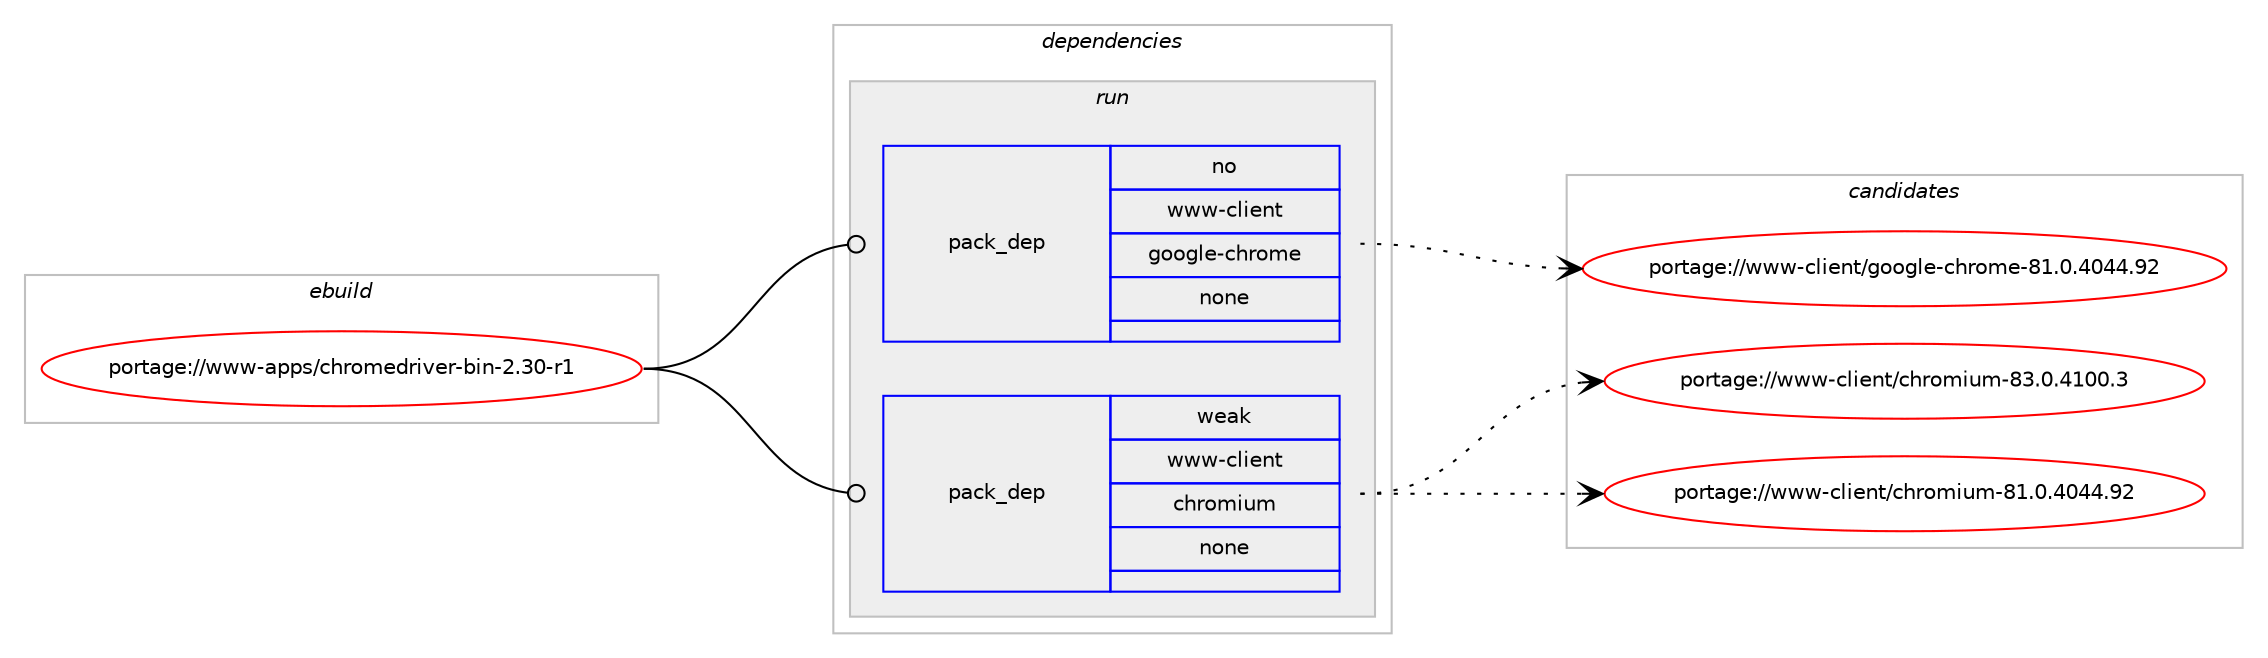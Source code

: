 digraph prolog {

# *************
# Graph options
# *************

newrank=true;
concentrate=true;
compound=true;
graph [rankdir=LR,fontname=Helvetica,fontsize=10,ranksep=1.5];#, ranksep=2.5, nodesep=0.2];
edge  [arrowhead=vee];
node  [fontname=Helvetica,fontsize=10];

# **********
# The ebuild
# **********

subgraph cluster_leftcol {
color=gray;
rank=same;
label=<<i>ebuild</i>>;
id [label="portage://www-apps/chromedriver-bin-2.30-r1", color=red, width=4, href="../www-apps/chromedriver-bin-2.30-r1.svg"];
}

# ****************
# The dependencies
# ****************

subgraph cluster_midcol {
color=gray;
label=<<i>dependencies</i>>;
subgraph cluster_compile {
fillcolor="#eeeeee";
style=filled;
label=<<i>compile</i>>;
}
subgraph cluster_compileandrun {
fillcolor="#eeeeee";
style=filled;
label=<<i>compile and run</i>>;
}
subgraph cluster_run {
fillcolor="#eeeeee";
style=filled;
label=<<i>run</i>>;
subgraph pack1978 {
dependency2250 [label=<<TABLE BORDER="0" CELLBORDER="1" CELLSPACING="0" CELLPADDING="4" WIDTH="220"><TR><TD ROWSPAN="6" CELLPADDING="30">pack_dep</TD></TR><TR><TD WIDTH="110">no</TD></TR><TR><TD>www-client</TD></TR><TR><TD>google-chrome</TD></TR><TR><TD>none</TD></TR><TR><TD></TD></TR></TABLE>>, shape=none, color=blue];
}
id:e -> dependency2250:w [weight=20,style="solid",arrowhead="odot"];
subgraph pack1979 {
dependency2251 [label=<<TABLE BORDER="0" CELLBORDER="1" CELLSPACING="0" CELLPADDING="4" WIDTH="220"><TR><TD ROWSPAN="6" CELLPADDING="30">pack_dep</TD></TR><TR><TD WIDTH="110">weak</TD></TR><TR><TD>www-client</TD></TR><TR><TD>chromium</TD></TR><TR><TD>none</TD></TR><TR><TD></TD></TR></TABLE>>, shape=none, color=blue];
}
id:e -> dependency2251:w [weight=20,style="solid",arrowhead="odot"];
}
}

# **************
# The candidates
# **************

subgraph cluster_choices {
rank=same;
color=gray;
label=<<i>candidates</i>>;

subgraph choice1978 {
color=black;
nodesep=1;
choice119119119459910810510111011647103111111103108101459910411411110910145564946484652485252465750 [label="portage://www-client/google-chrome-81.0.4044.92", color=red, width=4,href="../www-client/google-chrome-81.0.4044.92.svg"];
dependency2250:e -> choice119119119459910810510111011647103111111103108101459910411411110910145564946484652485252465750:w [style=dotted,weight="100"];
}
subgraph choice1979 {
color=black;
nodesep=1;
choice11911911945991081051011101164799104114111109105117109455651464846524948484651 [label="portage://www-client/chromium-83.0.4100.3", color=red, width=4,href="../www-client/chromium-83.0.4100.3.svg"];
choice1191191194599108105101110116479910411411110910511710945564946484652485252465750 [label="portage://www-client/chromium-81.0.4044.92", color=red, width=4,href="../www-client/chromium-81.0.4044.92.svg"];
dependency2251:e -> choice11911911945991081051011101164799104114111109105117109455651464846524948484651:w [style=dotted,weight="100"];
dependency2251:e -> choice1191191194599108105101110116479910411411110910511710945564946484652485252465750:w [style=dotted,weight="100"];
}
}

}
